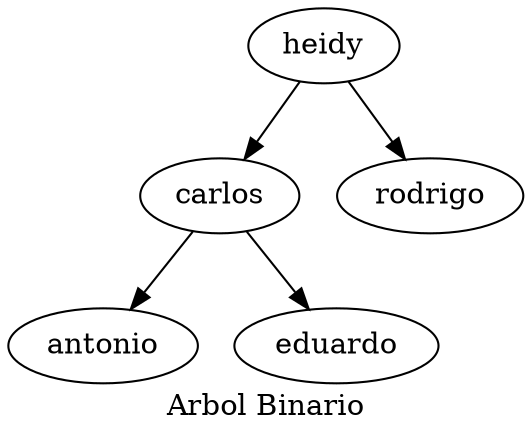 digraph arbol
{
rankdir=TB;
nodoheidy[ label = "heidy"]; 
nodoheidy->nodocarlos
nodocarlos[ label = "carlos"]; 
nodocarlos->nodoantonio
nodoantonio[ label = "antonio"]; 
nodocarlos->nodoeduardo
nodoeduardo[ label = "eduardo"]; 
nodoheidy->nodorodrigo
nodorodrigo[ label = "rodrigo"]; 
label = " Arbol Binario " 
}
